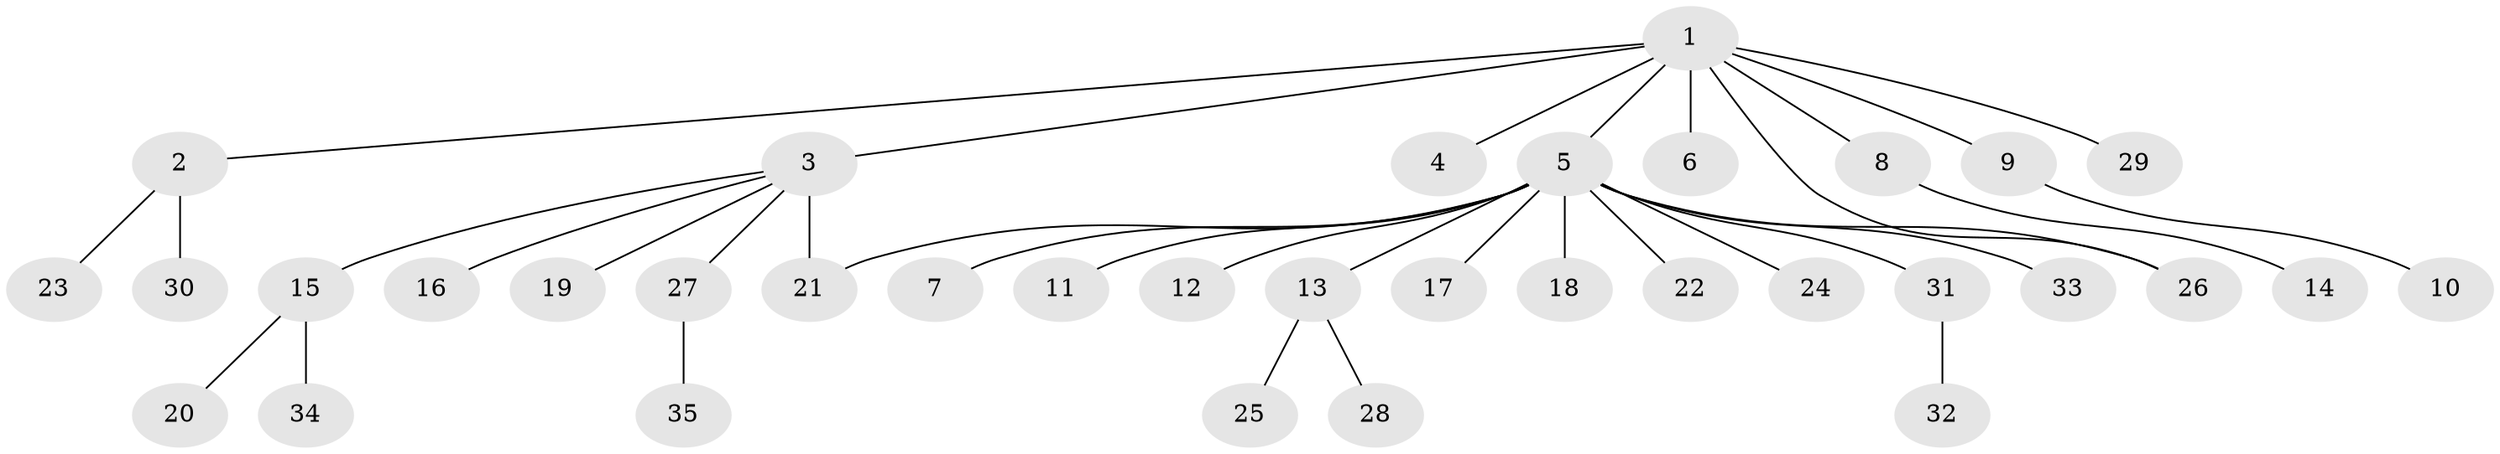 // original degree distribution, {10: 0.03508771929824561, 4: 0.017543859649122806, 1: 0.6140350877192983, 14: 0.017543859649122806, 2: 0.22807017543859648, 3: 0.05263157894736842, 5: 0.03508771929824561}
// Generated by graph-tools (version 1.1) at 2025/50/03/04/25 22:50:07]
// undirected, 35 vertices, 36 edges
graph export_dot {
  node [color=gray90,style=filled];
  1;
  2;
  3;
  4;
  5;
  6;
  7;
  8;
  9;
  10;
  11;
  12;
  13;
  14;
  15;
  16;
  17;
  18;
  19;
  20;
  21;
  22;
  23;
  24;
  25;
  26;
  27;
  28;
  29;
  30;
  31;
  32;
  33;
  34;
  35;
  1 -- 2 [weight=1.0];
  1 -- 3 [weight=1.0];
  1 -- 4 [weight=1.0];
  1 -- 5 [weight=1.0];
  1 -- 6 [weight=1.0];
  1 -- 8 [weight=1.0];
  1 -- 9 [weight=1.0];
  1 -- 26 [weight=1.0];
  1 -- 29 [weight=1.0];
  2 -- 23 [weight=1.0];
  2 -- 30 [weight=1.0];
  3 -- 15 [weight=1.0];
  3 -- 16 [weight=1.0];
  3 -- 19 [weight=1.0];
  3 -- 21 [weight=4.0];
  3 -- 27 [weight=1.0];
  5 -- 7 [weight=1.0];
  5 -- 11 [weight=1.0];
  5 -- 12 [weight=1.0];
  5 -- 13 [weight=1.0];
  5 -- 17 [weight=1.0];
  5 -- 18 [weight=1.0];
  5 -- 21 [weight=1.0];
  5 -- 22 [weight=1.0];
  5 -- 24 [weight=1.0];
  5 -- 26 [weight=1.0];
  5 -- 31 [weight=1.0];
  5 -- 33 [weight=1.0];
  8 -- 14 [weight=1.0];
  9 -- 10 [weight=1.0];
  13 -- 25 [weight=1.0];
  13 -- 28 [weight=1.0];
  15 -- 20 [weight=1.0];
  15 -- 34 [weight=2.0];
  27 -- 35 [weight=1.0];
  31 -- 32 [weight=1.0];
}
